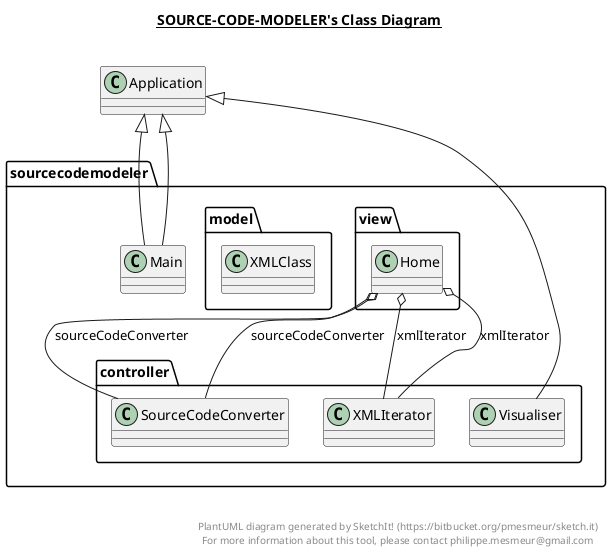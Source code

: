 @startuml

title __SOURCE-CODE-MODELER's Class Diagram__\n

  package sourcecodemodeler {
    package sourcecodemodeler.view {
      class Home {
      }
    }
  }
  

  package sourcecodemodeler {
    package sourcecodemodeler.view {
      class Home {
      }
    }
  }
  

  package sourcecodemodeler {
    class Main {
    }
  }
  

  package sourcecodemodeler {
    class Main {
    }
  }
  

  package sourcecodemodeler {
    package sourcecodemodeler.controller {
      class SourceCodeConverter {
      }
    }
  }
  

  package sourcecodemodeler {
    package sourcecodemodeler.controller {
      class SourceCodeConverter {
      }
    }
  }
  

  package sourcecodemodeler {
    package sourcecodemodeler.controller {
      class Visualiser {
      }
    }
  }
  

  package sourcecodemodeler {
    package sourcecodemodeler.model {
      class XMLClass {
      }
    }
  }
  

  package sourcecodemodeler {
    package sourcecodemodeler.model {
      class XMLClass {
      }
    }
  }
  

  package sourcecodemodeler {
    package sourcecodemodeler.controller {
      class XMLIterator {
      }
    }
  }
  

  package sourcecodemodeler {
    package sourcecodemodeler.controller {
      class XMLIterator {
      }
    }
  }
  

  Home o-- SourceCodeConverter : sourceCodeConverter
  Home o-- XMLIterator : xmlIterator
  Home o-- SourceCodeConverter : sourceCodeConverter
  Home o-- XMLIterator : xmlIterator
  Main -up-|> Application
  Main -up-|> Application
  Visualiser -up-|> Application


right footer


PlantUML diagram generated by SketchIt! (https://bitbucket.org/pmesmeur/sketch.it)
For more information about this tool, please contact philippe.mesmeur@gmail.com
endfooter

@enduml
